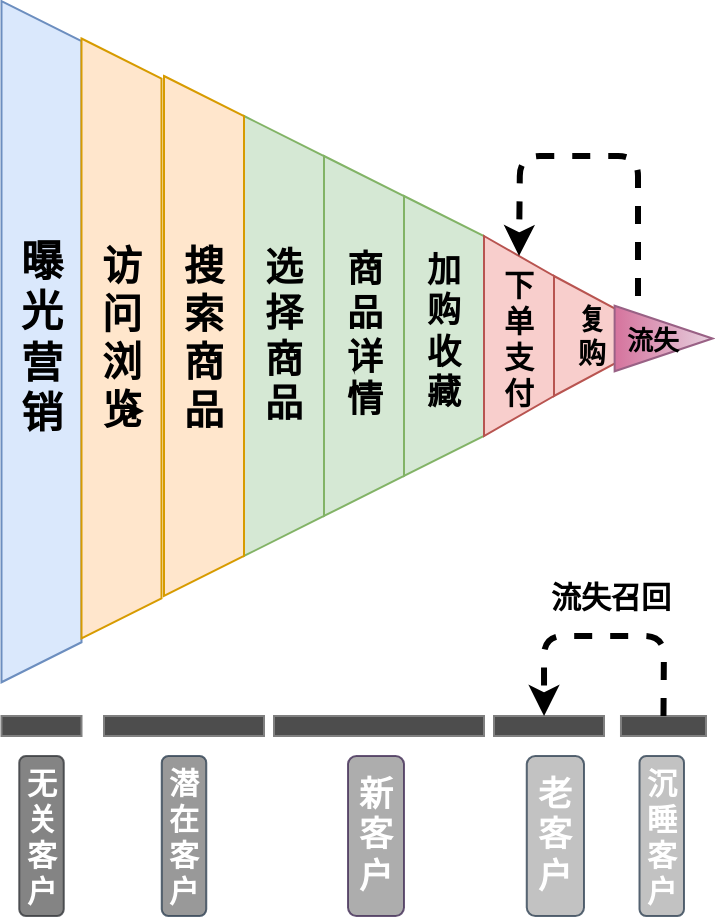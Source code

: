 <mxfile version="14.9.8" type="github" pages="6">
  <diagram id="3CnhUhguxaNA2H1j5C3d" name="Page-1">
    <mxGraphModel dx="795" dy="732" grid="1" gridSize="10" guides="1" tooltips="1" connect="1" arrows="1" fold="1" page="1" pageScale="1" pageWidth="827" pageHeight="1169" math="0" shadow="0">
      <root>
        <mxCell id="0" />
        <mxCell id="1" parent="0" />
        <mxCell id="e0xiSFODBVrUhTWxT_gc-1" value="" style="shape=trapezoid;perimeter=trapezoidPerimeter;whiteSpace=wrap;html=1;fixedSize=1;rotation=90;fillColor=#d5e8d4;strokeColor=#82b366;" parent="1" vertex="1">
          <mxGeometry x="320" y="280" width="180" height="40" as="geometry" />
        </mxCell>
        <mxCell id="e0xiSFODBVrUhTWxT_gc-2" value="" style="shape=trapezoid;perimeter=trapezoidPerimeter;whiteSpace=wrap;html=1;fixedSize=1;rotation=90;fillColor=#d5e8d4;strokeColor=#82b366;" parent="1" vertex="1">
          <mxGeometry x="380" y="280" width="140" height="40" as="geometry" />
        </mxCell>
        <mxCell id="e0xiSFODBVrUhTWxT_gc-3" value="" style="shape=trapezoid;perimeter=trapezoidPerimeter;whiteSpace=wrap;html=1;fixedSize=1;rotation=90;fillColor=#f8cecc;strokeColor=#b85450;" parent="1" vertex="1">
          <mxGeometry x="437.5" y="282.5" width="100" height="35" as="geometry" />
        </mxCell>
        <mxCell id="e0xiSFODBVrUhTWxT_gc-4" value="" style="shape=trapezoid;perimeter=trapezoidPerimeter;whiteSpace=wrap;html=1;fixedSize=1;rotation=90;fillColor=#f8cecc;strokeColor=#b85450;" parent="1" vertex="1">
          <mxGeometry x="493.75" y="281.25" width="60" height="37.5" as="geometry" />
        </mxCell>
        <mxCell id="e0xiSFODBVrUhTWxT_gc-5" value="" style="shape=trapezoid;perimeter=trapezoidPerimeter;whiteSpace=wrap;html=1;fixedSize=1;rotation=90;fillColor=#d5e8d4;strokeColor=#82b366;" parent="1" vertex="1">
          <mxGeometry x="260" y="280" width="220" height="40" as="geometry" />
        </mxCell>
        <mxCell id="e0xiSFODBVrUhTWxT_gc-6" value="" style="shape=trapezoid;perimeter=trapezoidPerimeter;whiteSpace=wrap;html=1;fixedSize=1;rotation=90;fillColor=#ffe6cc;strokeColor=#d79b00;" parent="1" vertex="1">
          <mxGeometry x="200" y="280" width="260" height="40" as="geometry" />
        </mxCell>
        <mxCell id="e0xiSFODBVrUhTWxT_gc-7" value="&lt;font size=&quot;1&quot;&gt;&lt;b style=&quot;font-size: 20px&quot;&gt;搜&lt;br&gt;索&lt;br&gt;商&lt;br&gt;品&lt;/b&gt;&lt;/font&gt;" style="text;html=1;strokeColor=none;fillColor=none;align=center;verticalAlign=middle;whiteSpace=wrap;rounded=0;" parent="1" vertex="1">
          <mxGeometry x="320" y="295" width="20" height="10" as="geometry" />
        </mxCell>
        <mxCell id="e0xiSFODBVrUhTWxT_gc-8" value="&lt;font size=&quot;1&quot;&gt;&lt;b style=&quot;font-size: 19px&quot;&gt;选择商品&lt;/b&gt;&lt;/font&gt;" style="text;html=1;strokeColor=none;fillColor=none;align=center;verticalAlign=middle;whiteSpace=wrap;rounded=0;" parent="1" vertex="1">
          <mxGeometry x="360" y="295" width="20" height="10" as="geometry" />
        </mxCell>
        <mxCell id="e0xiSFODBVrUhTWxT_gc-10" value="&lt;font size=&quot;1&quot;&gt;&lt;b style=&quot;font-size: 18px&quot;&gt;商品详情&lt;/b&gt;&lt;/font&gt;" style="text;html=1;strokeColor=none;fillColor=none;align=center;verticalAlign=middle;whiteSpace=wrap;rounded=0;" parent="1" vertex="1">
          <mxGeometry x="397.5" y="292.5" width="25" height="15" as="geometry" />
        </mxCell>
        <mxCell id="e0xiSFODBVrUhTWxT_gc-11" value="&lt;b style=&quot;font-size: 17px&quot;&gt;&lt;font style=&quot;font-size: 17px&quot;&gt;加购&lt;br&gt;&lt;/font&gt;收藏&lt;/b&gt;" style="text;html=1;strokeColor=none;fillColor=none;align=center;verticalAlign=middle;whiteSpace=wrap;rounded=0;" parent="1" vertex="1">
          <mxGeometry x="445" y="290" width="10" height="15" as="geometry" />
        </mxCell>
        <mxCell id="e0xiSFODBVrUhTWxT_gc-16" value="&lt;b&gt;&lt;font style=&quot;font-size: 15px&quot;&gt;下单支付&lt;/font&gt;&lt;/b&gt;" style="text;html=1;align=center;verticalAlign=middle;whiteSpace=wrap;rounded=0;" parent="1" vertex="1">
          <mxGeometry x="475" y="292.5" width="25" height="17.5" as="geometry" />
        </mxCell>
        <mxCell id="XC90vxFV80UuwWkDQ3Gc-14" value="" style="shape=trapezoid;perimeter=trapezoidPerimeter;whiteSpace=wrap;html=1;fixedSize=1;rotation=90;fillColor=#dae8fc;strokeColor=#6c8ebf;" parent="1" vertex="1">
          <mxGeometry x="78.44" y="282.82" width="340.62" height="40" as="geometry" />
        </mxCell>
        <mxCell id="XC90vxFV80UuwWkDQ3Gc-19" value="&lt;span style=&quot;font-size: 21px&quot;&gt;&lt;b&gt;曝光&lt;br&gt;营销&lt;br&gt;&lt;/b&gt;&lt;/span&gt;" style="text;html=1;strokeColor=none;fillColor=none;align=center;verticalAlign=middle;whiteSpace=wrap;rounded=0;" parent="1" vertex="1">
          <mxGeometry x="247.75" y="225" width="2" height="150" as="geometry" />
        </mxCell>
        <mxCell id="XC90vxFV80UuwWkDQ3Gc-27" value="" style="shape=trapezoid;perimeter=trapezoidPerimeter;whiteSpace=wrap;html=1;fixedSize=1;rotation=90;fillColor=#ffe6cc;strokeColor=#d79b00;" parent="1" vertex="1">
          <mxGeometry x="138.75" y="281.25" width="300" height="40" as="geometry" />
        </mxCell>
        <mxCell id="XC90vxFV80UuwWkDQ3Gc-28" value="&lt;span style=&quot;font-size: 20px&quot;&gt;&lt;b&gt;访问浏览&lt;br&gt;&lt;/b&gt;&lt;/span&gt;" style="text;html=1;strokeColor=none;fillColor=none;align=center;verticalAlign=middle;whiteSpace=wrap;rounded=0;" parent="1" vertex="1">
          <mxGeometry x="287.75" y="225" width="2" height="150" as="geometry" />
        </mxCell>
        <mxCell id="XC90vxFV80UuwWkDQ3Gc-29" style="edgeStyle=orthogonalEdgeStyle;rounded=0;orthogonalLoop=1;jettySize=auto;html=1;exitX=1;exitY=0.75;exitDx=0;exitDy=0;entryX=6.125;entryY=0.753;entryDx=0;entryDy=0;entryPerimeter=0;" parent="1" source="XC90vxFV80UuwWkDQ3Gc-28" target="XC90vxFV80UuwWkDQ3Gc-28" edge="1">
          <mxGeometry relative="1" as="geometry" />
        </mxCell>
        <mxCell id="XC90vxFV80UuwWkDQ3Gc-30" value="&lt;font style=&quot;font-size: 14px&quot;&gt;&lt;b&gt;复购&lt;/b&gt;&lt;/font&gt;" style="text;html=1;strokeColor=none;fillColor=none;align=center;verticalAlign=middle;whiteSpace=wrap;rounded=0;" parent="1" vertex="1">
          <mxGeometry x="518.75" y="290" width="10" height="20" as="geometry" />
        </mxCell>
        <mxCell id="XC90vxFV80UuwWkDQ3Gc-32" value="" style="shape=trapezoid;perimeter=trapezoidPerimeter;whiteSpace=wrap;html=1;fixedSize=1;rotation=90;fillColor=#e6d0de;strokeColor=#996185;gradientColor=#d5739d;" parent="1" vertex="1">
          <mxGeometry x="543.34" y="276.81" width="32.8" height="48.86" as="geometry" />
        </mxCell>
        <mxCell id="XC90vxFV80UuwWkDQ3Gc-33" value="&lt;font style=&quot;font-size: 13px&quot;&gt;&lt;b&gt;流失&lt;/b&gt;&lt;/font&gt;" style="text;html=1;strokeColor=none;fillColor=none;align=center;verticalAlign=middle;whiteSpace=wrap;rounded=0;" parent="1" vertex="1">
          <mxGeometry x="537.5" y="296.88" width="32.5" height="10.62" as="geometry" />
        </mxCell>
        <mxCell id="XC90vxFV80UuwWkDQ3Gc-35" value="" style="endArrow=classic;html=1;entryX=0;entryY=0.5;entryDx=0;entryDy=0;strokeWidth=3;dashed=1;" parent="1" target="e0xiSFODBVrUhTWxT_gc-3" edge="1">
          <mxGeometry width="50" height="50" relative="1" as="geometry">
            <mxPoint x="547" y="280" as="sourcePoint" />
            <mxPoint x="500" y="250" as="targetPoint" />
            <Array as="points">
              <mxPoint x="547" y="210" />
              <mxPoint x="488" y="210" />
            </Array>
          </mxGeometry>
        </mxCell>
        <mxCell id="XC90vxFV80UuwWkDQ3Gc-37" value="&lt;b&gt;&lt;font style=&quot;font-size: 15px&quot; color=&quot;#ffffff&quot;&gt;无关客户&lt;/font&gt;&lt;/b&gt;" style="text;html=1;strokeColor=#36393d;align=center;verticalAlign=middle;whiteSpace=wrap;rounded=1;opacity=80;fillColor=#666666;" parent="1" vertex="1">
          <mxGeometry x="237.63" y="510" width="22.25" height="80" as="geometry" />
        </mxCell>
        <mxCell id="XC90vxFV80UuwWkDQ3Gc-39" value="" style="rounded=0;whiteSpace=wrap;html=1;fillColor=#4D4D4D;strokeColor=#808080;" parent="1" vertex="1">
          <mxGeometry x="228.75" y="490" width="40" height="10" as="geometry" />
        </mxCell>
        <mxCell id="XC90vxFV80UuwWkDQ3Gc-41" value="&lt;span style=&quot;font-size: 15px&quot;&gt;&lt;b&gt;潜在客户&lt;/b&gt;&lt;/span&gt;" style="text;html=1;strokeColor=#314354;align=center;verticalAlign=middle;whiteSpace=wrap;rounded=1;opacity=80;fontColor=#ffffff;fillColor=#808080;" parent="1" vertex="1">
          <mxGeometry x="308.88" y="510" width="22.25" height="80" as="geometry" />
        </mxCell>
        <mxCell id="XC90vxFV80UuwWkDQ3Gc-42" value="" style="rounded=0;whiteSpace=wrap;html=1;fillColor=#4D4D4D;strokeColor=#808080;" parent="1" vertex="1">
          <mxGeometry x="280" y="490" width="80" height="10" as="geometry" />
        </mxCell>
        <mxCell id="XC90vxFV80UuwWkDQ3Gc-43" value="&lt;b&gt;&lt;font style=&quot;font-size: 17px&quot;&gt;新客户&lt;/font&gt;&lt;/b&gt;" style="text;html=1;strokeColor=#432D57;align=center;verticalAlign=middle;whiteSpace=wrap;rounded=1;opacity=80;fontColor=#ffffff;fillColor=#999999;" parent="1" vertex="1">
          <mxGeometry x="402" y="510" width="28" height="80" as="geometry" />
        </mxCell>
        <mxCell id="XC90vxFV80UuwWkDQ3Gc-44" value="" style="rounded=0;whiteSpace=wrap;html=1;fillColor=#4D4D4D;strokeColor=#808080;" parent="1" vertex="1">
          <mxGeometry x="365" y="490" width="105" height="10" as="geometry" />
        </mxCell>
        <mxCell id="XC90vxFV80UuwWkDQ3Gc-45" value="&lt;b&gt;&lt;font style=&quot;font-size: 17px&quot;&gt;老客户&lt;/font&gt;&lt;/b&gt;" style="text;html=1;strokeColor=#314354;align=center;verticalAlign=middle;whiteSpace=wrap;rounded=1;opacity=80;fontColor=#ffffff;fillColor=#B3B3B3;" parent="1" vertex="1">
          <mxGeometry x="491.38" y="510" width="28.62" height="80" as="geometry" />
        </mxCell>
        <mxCell id="XC90vxFV80UuwWkDQ3Gc-46" value="" style="rounded=0;whiteSpace=wrap;html=1;fillColor=#4D4D4D;strokeColor=#808080;" parent="1" vertex="1">
          <mxGeometry x="475" y="490" width="55" height="10" as="geometry" />
        </mxCell>
        <mxCell id="s7QnCcVBE5oEKgXNC5kD-1" value="&lt;span style=&quot;font-size: 15px&quot;&gt;&lt;b&gt;沉睡客户&lt;/b&gt;&lt;/span&gt;" style="text;html=1;strokeColor=#314354;align=center;verticalAlign=middle;whiteSpace=wrap;rounded=1;opacity=80;fontColor=#ffffff;fillColor=#B3B3B3;" parent="1" vertex="1">
          <mxGeometry x="547.75" y="510" width="22.25" height="80" as="geometry" />
        </mxCell>
        <mxCell id="s7QnCcVBE5oEKgXNC5kD-2" value="" style="rounded=0;whiteSpace=wrap;html=1;fillColor=#4D4D4D;strokeColor=#808080;" parent="1" vertex="1">
          <mxGeometry x="538.49" y="490" width="42.5" height="10" as="geometry" />
        </mxCell>
        <mxCell id="s7QnCcVBE5oEKgXNC5kD-3" value="" style="endArrow=classic;html=1;dashed=1;strokeWidth=3;exitX=0.5;exitY=0;exitDx=0;exitDy=0;entryX=0.455;entryY=0;entryDx=0;entryDy=0;entryPerimeter=0;" parent="1" source="s7QnCcVBE5oEKgXNC5kD-2" target="XC90vxFV80UuwWkDQ3Gc-46" edge="1">
          <mxGeometry width="50" height="50" relative="1" as="geometry">
            <mxPoint x="390" y="340" as="sourcePoint" />
            <mxPoint x="440" y="290" as="targetPoint" />
            <Array as="points">
              <mxPoint x="560" y="450" />
              <mxPoint x="500" y="450" />
            </Array>
          </mxGeometry>
        </mxCell>
        <mxCell id="s7QnCcVBE5oEKgXNC5kD-4" value="&lt;font style=&quot;font-size: 15px&quot;&gt;&lt;b&gt;流失召回&lt;/b&gt;&lt;/font&gt;" style="text;html=1;strokeColor=none;fillColor=none;align=center;verticalAlign=middle;whiteSpace=wrap;rounded=0;" parent="1" vertex="1">
          <mxGeometry x="500" y="420" width="66.66" height="20" as="geometry" />
        </mxCell>
      </root>
    </mxGraphModel>
  </diagram>
  <diagram id="q-fSOM3h5hJHF29MccvK" name="Page-2">
    <mxGraphModel dx="792" dy="760" grid="1" gridSize="10" guides="1" tooltips="1" connect="1" arrows="1" fold="1" page="1" pageScale="1" pageWidth="827" pageHeight="1169" math="0" shadow="0">
      <root>
        <mxCell id="xMhUzIs1E-ey-KxxMv0v-0" />
        <mxCell id="xMhUzIs1E-ey-KxxMv0v-1" parent="xMhUzIs1E-ey-KxxMv0v-0" />
        <mxCell id="5rvy9Jz8ItUBmjs8kYxl-0" value="" style="shape=trapezoid;perimeter=trapezoidPerimeter;whiteSpace=wrap;html=1;fixedSize=1;rotation=-180;fillColor=#ffe6cc;strokeColor=#d79b00;" parent="xMhUzIs1E-ey-KxxMv0v-1" vertex="1">
          <mxGeometry x="240" y="350" width="180" height="40" as="geometry" />
        </mxCell>
        <mxCell id="5rvy9Jz8ItUBmjs8kYxl-1" value="" style="shape=trapezoid;perimeter=trapezoidPerimeter;whiteSpace=wrap;html=1;fixedSize=1;rotation=-180;fillColor=#ffe6cc;strokeColor=#d79b00;" parent="xMhUzIs1E-ey-KxxMv0v-1" vertex="1">
          <mxGeometry x="260" y="390" width="140" height="40" as="geometry" />
        </mxCell>
        <mxCell id="5rvy9Jz8ItUBmjs8kYxl-2" value="" style="shape=trapezoid;perimeter=trapezoidPerimeter;whiteSpace=wrap;html=1;fixedSize=1;rotation=-180;fillColor=#ffe6cc;strokeColor=#d79b00;" parent="xMhUzIs1E-ey-KxxMv0v-1" vertex="1">
          <mxGeometry x="280" y="430" width="100" height="40" as="geometry" />
        </mxCell>
        <mxCell id="5rvy9Jz8ItUBmjs8kYxl-4" value="" style="shape=trapezoid;perimeter=trapezoidPerimeter;whiteSpace=wrap;html=1;fixedSize=1;rotation=-180;fillColor=#ffe6cc;strokeColor=#d79b00;" parent="xMhUzIs1E-ey-KxxMv0v-1" vertex="1">
          <mxGeometry x="220" y="310" width="220" height="40" as="geometry" />
        </mxCell>
        <mxCell id="5rvy9Jz8ItUBmjs8kYxl-5" value="" style="shape=trapezoid;perimeter=trapezoidPerimeter;whiteSpace=wrap;html=1;fixedSize=1;rotation=-180;fillColor=#ffe6cc;strokeColor=#d79b00;" parent="xMhUzIs1E-ey-KxxMv0v-1" vertex="1">
          <mxGeometry x="200" y="270" width="260" height="40" as="geometry" />
        </mxCell>
        <mxCell id="5rvy9Jz8ItUBmjs8kYxl-6" value="&lt;span style=&quot;font-size: 20px&quot;&gt;&lt;b&gt;无关用户&lt;/b&gt;&lt;/span&gt;" style="text;html=1;strokeColor=none;fillColor=none;align=center;verticalAlign=middle;whiteSpace=wrap;rounded=0;" parent="xMhUzIs1E-ey-KxxMv0v-1" vertex="1">
          <mxGeometry x="285" y="285" width="90" height="10" as="geometry" />
        </mxCell>
        <mxCell id="5rvy9Jz8ItUBmjs8kYxl-7" value="&lt;font size=&quot;1&quot;&gt;&lt;b style=&quot;font-size: 19px&quot;&gt;潜在客户&lt;/b&gt;&lt;/font&gt;" style="text;html=1;strokeColor=none;fillColor=none;align=center;verticalAlign=middle;whiteSpace=wrap;rounded=0;" parent="xMhUzIs1E-ey-KxxMv0v-1" vertex="1">
          <mxGeometry x="285" y="325" width="90" height="10" as="geometry" />
        </mxCell>
        <mxCell id="5rvy9Jz8ItUBmjs8kYxl-8" value="&lt;font size=&quot;1&quot;&gt;&lt;b style=&quot;font-size: 18px&quot;&gt;新客户&lt;/b&gt;&lt;/font&gt;" style="text;html=1;strokeColor=none;fillColor=none;align=center;verticalAlign=middle;whiteSpace=wrap;rounded=0;" parent="xMhUzIs1E-ey-KxxMv0v-1" vertex="1">
          <mxGeometry x="285" y="362.5" width="90" height="15" as="geometry" />
        </mxCell>
        <mxCell id="5rvy9Jz8ItUBmjs8kYxl-9" value="&lt;b&gt;&lt;font style=&quot;font-size: 17px&quot;&gt;老客户&lt;/font&gt;&lt;/b&gt;" style="text;html=1;strokeColor=none;fillColor=none;align=center;verticalAlign=middle;whiteSpace=wrap;rounded=0;" parent="xMhUzIs1E-ey-KxxMv0v-1" vertex="1">
          <mxGeometry x="285" y="405" width="90" height="10" as="geometry" />
        </mxCell>
        <mxCell id="5rvy9Jz8ItUBmjs8kYxl-11" value="&lt;b&gt;&lt;font style=&quot;font-size: 16px&quot;&gt;高价值&lt;br&gt;客户&lt;/font&gt;&lt;/b&gt;" style="text;html=1;align=center;verticalAlign=middle;whiteSpace=wrap;rounded=0;" parent="xMhUzIs1E-ey-KxxMv0v-1" vertex="1">
          <mxGeometry x="285" y="442.5" width="90" height="15" as="geometry" />
        </mxCell>
      </root>
    </mxGraphModel>
  </diagram>
  <diagram id="FoXN8VyArWmMFXbwWtv1" name="Page-3">
    <mxGraphModel dx="556" dy="760" grid="1" gridSize="10" guides="1" tooltips="1" connect="1" arrows="1" fold="1" page="1" pageScale="1" pageWidth="827" pageHeight="1169" math="0" shadow="0">
      <root>
        <mxCell id="W41_-X8WHpMo_D6Kn7kI-0" />
        <mxCell id="W41_-X8WHpMo_D6Kn7kI-1" parent="W41_-X8WHpMo_D6Kn7kI-0" />
        <mxCell id="W41_-X8WHpMo_D6Kn7kI-2" value="" style="shape=trapezoid;perimeter=trapezoidPerimeter;whiteSpace=wrap;html=1;fixedSize=1;rotation=90;fillColor=#d5e8d4;strokeColor=#82b366;" parent="W41_-X8WHpMo_D6Kn7kI-1" vertex="1">
          <mxGeometry x="320" y="280" width="180" height="40" as="geometry" />
        </mxCell>
        <mxCell id="W41_-X8WHpMo_D6Kn7kI-3" value="" style="shape=trapezoid;perimeter=trapezoidPerimeter;whiteSpace=wrap;html=1;fixedSize=1;rotation=90;fillColor=#f8cecc;strokeColor=#b85450;" parent="W41_-X8WHpMo_D6Kn7kI-1" vertex="1">
          <mxGeometry x="380" y="280" width="140" height="40" as="geometry" />
        </mxCell>
        <mxCell id="W41_-X8WHpMo_D6Kn7kI-4" value="" style="shape=trapezoid;perimeter=trapezoidPerimeter;whiteSpace=wrap;html=1;fixedSize=1;rotation=90;fillColor=#f8cecc;strokeColor=#b85450;" parent="W41_-X8WHpMo_D6Kn7kI-1" vertex="1">
          <mxGeometry x="438.75" y="281.25" width="100" height="37.5" as="geometry" />
        </mxCell>
        <mxCell id="W41_-X8WHpMo_D6Kn7kI-6" value="" style="shape=trapezoid;perimeter=trapezoidPerimeter;whiteSpace=wrap;html=1;fixedSize=1;rotation=90;fillColor=#d5e8d4;strokeColor=#82b366;" parent="W41_-X8WHpMo_D6Kn7kI-1" vertex="1">
          <mxGeometry x="260" y="280" width="220" height="40" as="geometry" />
        </mxCell>
        <mxCell id="W41_-X8WHpMo_D6Kn7kI-7" value="" style="shape=trapezoid;perimeter=trapezoidPerimeter;whiteSpace=wrap;html=1;fixedSize=1;rotation=90;fillColor=#ffe6cc;strokeColor=#d79b00;" parent="W41_-X8WHpMo_D6Kn7kI-1" vertex="1">
          <mxGeometry x="200" y="280" width="260" height="40" as="geometry" />
        </mxCell>
        <mxCell id="W41_-X8WHpMo_D6Kn7kI-8" value="&lt;span style=&quot;font-size: 20px&quot;&gt;&lt;b&gt;中间页面&lt;/b&gt;&lt;/span&gt;" style="text;html=1;strokeColor=none;fillColor=none;align=center;verticalAlign=middle;whiteSpace=wrap;rounded=0;" parent="W41_-X8WHpMo_D6Kn7kI-1" vertex="1">
          <mxGeometry x="320" y="295" width="20" height="10" as="geometry" />
        </mxCell>
        <mxCell id="W41_-X8WHpMo_D6Kn7kI-9" value="&lt;b style=&quot;font-size: 18px&quot;&gt;商品详情页面&lt;/b&gt;" style="text;html=1;strokeColor=none;fillColor=none;align=center;verticalAlign=middle;whiteSpace=wrap;rounded=0;" parent="W41_-X8WHpMo_D6Kn7kI-1" vertex="1">
          <mxGeometry x="360" y="295" width="20" height="10" as="geometry" />
        </mxCell>
        <mxCell id="W41_-X8WHpMo_D6Kn7kI-12" value="&lt;b&gt;&lt;font style=&quot;font-size: 16px&quot;&gt;提交订单&lt;/font&gt;&lt;/b&gt;" style="text;html=1;align=center;verticalAlign=middle;whiteSpace=wrap;rounded=0;" parent="W41_-X8WHpMo_D6Kn7kI-1" vertex="1">
          <mxGeometry x="435" y="292.49" width="25" height="17.5" as="geometry" />
        </mxCell>
        <mxCell id="W41_-X8WHpMo_D6Kn7kI-13" value="" style="shape=trapezoid;perimeter=trapezoidPerimeter;whiteSpace=wrap;html=1;fixedSize=1;rotation=90;fillColor=#dae8fc;strokeColor=#6c8ebf;" parent="W41_-X8WHpMo_D6Kn7kI-1" vertex="1">
          <mxGeometry x="78.44" y="282.82" width="340.62" height="40" as="geometry" />
        </mxCell>
        <mxCell id="W41_-X8WHpMo_D6Kn7kI-14" value="&lt;span style=&quot;font-size: 21px&quot;&gt;&lt;b&gt;广告&lt;br&gt;营销等引流渠道&lt;br&gt;&lt;/b&gt;&lt;/span&gt;" style="text;html=1;strokeColor=none;fillColor=none;align=center;verticalAlign=middle;whiteSpace=wrap;rounded=0;" parent="W41_-X8WHpMo_D6Kn7kI-1" vertex="1">
          <mxGeometry x="247.75" y="225" width="2" height="150" as="geometry" />
        </mxCell>
        <mxCell id="W41_-X8WHpMo_D6Kn7kI-15" value="" style="shape=trapezoid;perimeter=trapezoidPerimeter;whiteSpace=wrap;html=1;fixedSize=1;rotation=90;fillColor=#ffe6cc;strokeColor=#d79b00;" parent="W41_-X8WHpMo_D6Kn7kI-1" vertex="1">
          <mxGeometry x="138.75" y="281.25" width="300" height="40" as="geometry" />
        </mxCell>
        <mxCell id="W41_-X8WHpMo_D6Kn7kI-16" value="&lt;span style=&quot;font-size: 20px&quot;&gt;&lt;b&gt;一级着陆页面&lt;br&gt;&lt;/b&gt;&lt;/span&gt;" style="text;html=1;strokeColor=none;fillColor=none;align=center;verticalAlign=middle;whiteSpace=wrap;rounded=0;" parent="W41_-X8WHpMo_D6Kn7kI-1" vertex="1">
          <mxGeometry x="287.75" y="225" width="2" height="150" as="geometry" />
        </mxCell>
        <mxCell id="W41_-X8WHpMo_D6Kn7kI-17" style="edgeStyle=orthogonalEdgeStyle;rounded=0;orthogonalLoop=1;jettySize=auto;html=1;exitX=1;exitY=0.75;exitDx=0;exitDy=0;entryX=6.125;entryY=0.753;entryDx=0;entryDy=0;entryPerimeter=0;" parent="W41_-X8WHpMo_D6Kn7kI-1" source="W41_-X8WHpMo_D6Kn7kI-16" target="W41_-X8WHpMo_D6Kn7kI-16" edge="1">
          <mxGeometry relative="1" as="geometry" />
        </mxCell>
        <mxCell id="W41_-X8WHpMo_D6Kn7kI-18" value="&lt;font size=&quot;1&quot;&gt;&lt;b style=&quot;font-size: 14px&quot;&gt;支付订单&lt;/b&gt;&lt;/font&gt;" style="text;html=1;strokeColor=none;fillColor=none;align=center;verticalAlign=middle;whiteSpace=wrap;rounded=0;" parent="W41_-X8WHpMo_D6Kn7kI-1" vertex="1">
          <mxGeometry x="483.75" y="290" width="10" height="20" as="geometry" />
        </mxCell>
        <mxCell id="W41_-X8WHpMo_D6Kn7kI-34" value="&lt;b style=&quot;font-size: 17px&quot;&gt;加购&lt;br&gt;收藏&lt;/b&gt;" style="text;html=1;strokeColor=none;fillColor=none;align=center;verticalAlign=middle;whiteSpace=wrap;rounded=0;" parent="W41_-X8WHpMo_D6Kn7kI-1" vertex="1">
          <mxGeometry x="399.06" y="289.99" width="20" height="20" as="geometry" />
        </mxCell>
        <mxCell id="W41_-X8WHpMo_D6Kn7kI-36" value="" style="shape=trapezoid;perimeter=trapezoidPerimeter;whiteSpace=wrap;html=1;fixedSize=1;rotation=90;fillColor=#d80073;strokeColor=#A50040;fontColor=#ffffff;" parent="W41_-X8WHpMo_D6Kn7kI-1" vertex="1">
          <mxGeometry x="493.75" y="282.5" width="60" height="35" as="geometry" />
        </mxCell>
        <mxCell id="W41_-X8WHpMo_D6Kn7kI-37" value="&lt;font size=&quot;1&quot;&gt;&lt;span style=&quot;font-size: 14px&quot;&gt;&lt;b&gt;复购&lt;/b&gt;&lt;/span&gt;&lt;/font&gt;" style="text;html=1;strokeColor=#B20000;fillColor=#e51400;align=center;verticalAlign=middle;whiteSpace=wrap;rounded=0;fontColor=#ffffff;" parent="W41_-X8WHpMo_D6Kn7kI-1" vertex="1">
          <mxGeometry x="518.75" y="290" width="10" height="20" as="geometry" />
        </mxCell>
        <mxCell id="W41_-X8WHpMo_D6Kn7kI-39" value="" style="shape=link;html=1;strokeColor=#4D4D4D;strokeWidth=5;" parent="W41_-X8WHpMo_D6Kn7kI-1" edge="1">
          <mxGeometry width="100" relative="1" as="geometry">
            <mxPoint x="230" y="490" as="sourcePoint" />
            <mxPoint x="270" y="490" as="targetPoint" />
            <Array as="points" />
          </mxGeometry>
        </mxCell>
        <mxCell id="W41_-X8WHpMo_D6Kn7kI-40" value="&lt;font style=&quot;font-size: 15px&quot;&gt;&lt;b&gt;流量&lt;/b&gt;&lt;/font&gt;" style="text;html=1;strokeColor=#314354;fillColor=#647687;align=center;verticalAlign=middle;whiteSpace=wrap;rounded=0;fontColor=#ffffff;" parent="W41_-X8WHpMo_D6Kn7kI-1" vertex="1">
          <mxGeometry x="228.75" y="500" width="40" height="20" as="geometry" />
        </mxCell>
        <mxCell id="W41_-X8WHpMo_D6Kn7kI-41" value="&lt;font style=&quot;font-size: 15px&quot;&gt;&lt;b&gt;进入&lt;/b&gt;&lt;/font&gt;" style="text;html=1;strokeColor=#314354;fillColor=#647687;align=center;verticalAlign=middle;whiteSpace=wrap;rounded=0;fontColor=#ffffff;" parent="W41_-X8WHpMo_D6Kn7kI-1" vertex="1">
          <mxGeometry x="300" y="500" width="40" height="20" as="geometry" />
        </mxCell>
        <mxCell id="W41_-X8WHpMo_D6Kn7kI-42" value="" style="shape=link;html=1;strokeColor=#4D4D4D;strokeWidth=5;" parent="W41_-X8WHpMo_D6Kn7kI-1" edge="1">
          <mxGeometry width="100" relative="1" as="geometry">
            <mxPoint x="280" y="490" as="sourcePoint" />
            <mxPoint x="360" y="490" as="targetPoint" />
            <Array as="points" />
          </mxGeometry>
        </mxCell>
        <mxCell id="W41_-X8WHpMo_D6Kn7kI-43" value="" style="shape=link;html=1;strokeColor=#4D4D4D;strokeWidth=5;" parent="W41_-X8WHpMo_D6Kn7kI-1" edge="1">
          <mxGeometry width="100" relative="1" as="geometry">
            <mxPoint x="370" y="490" as="sourcePoint" />
            <mxPoint x="440" y="490" as="targetPoint" />
            <Array as="points" />
          </mxGeometry>
        </mxCell>
        <mxCell id="W41_-X8WHpMo_D6Kn7kI-44" value="&lt;font style=&quot;font-size: 15px&quot;&gt;&lt;b&gt;新客&lt;/b&gt;&lt;/font&gt;" style="text;html=1;strokeColor=#314354;fillColor=#647687;align=center;verticalAlign=middle;whiteSpace=wrap;rounded=0;fontColor=#ffffff;" parent="W41_-X8WHpMo_D6Kn7kI-1" vertex="1">
          <mxGeometry x="389.06" y="500" width="40" height="20" as="geometry" />
        </mxCell>
        <mxCell id="W41_-X8WHpMo_D6Kn7kI-45" value="&lt;font style=&quot;font-size: 15px&quot;&gt;&lt;b&gt;老客&lt;/b&gt;&lt;/font&gt;" style="text;html=1;strokeColor=#314354;fillColor=#647687;align=center;verticalAlign=middle;whiteSpace=wrap;rounded=0;fontColor=#ffffff;" parent="W41_-X8WHpMo_D6Kn7kI-1" vertex="1">
          <mxGeometry x="468.75" y="500" width="40" height="20" as="geometry" />
        </mxCell>
        <mxCell id="W41_-X8WHpMo_D6Kn7kI-46" value="" style="shape=link;html=1;strokeColor=#4D4D4D;strokeWidth=5;" parent="W41_-X8WHpMo_D6Kn7kI-1" edge="1">
          <mxGeometry width="100" relative="1" as="geometry">
            <mxPoint x="450" y="490" as="sourcePoint" />
            <mxPoint x="520" y="490" as="targetPoint" />
            <Array as="points" />
          </mxGeometry>
        </mxCell>
      </root>
    </mxGraphModel>
  </diagram>
  <diagram id="VbLDG5oHpHoY6wDFtY7n" name="Page-4">
    <mxGraphModel dx="1010" dy="732" grid="1" gridSize="10" guides="1" tooltips="1" connect="1" arrows="1" fold="1" page="1" pageScale="1" pageWidth="827" pageHeight="1169" math="0" shadow="0">
      <root>
        <mxCell id="LMZwCih-DwYR88355pdz-0" />
        <mxCell id="LMZwCih-DwYR88355pdz-1" parent="LMZwCih-DwYR88355pdz-0" />
        <mxCell id="LMZwCih-DwYR88355pdz-2" value="" style="shape=trapezoid;perimeter=trapezoidPerimeter;whiteSpace=wrap;html=1;fixedSize=1;rotation=90;strokeColor=#82b366;fillColor=#FF9933;" parent="LMZwCih-DwYR88355pdz-1" vertex="1">
          <mxGeometry x="337.5" y="297.5" width="145" height="40" as="geometry" />
        </mxCell>
        <mxCell id="LMZwCih-DwYR88355pdz-3" value="" style="shape=trapezoid;perimeter=trapezoidPerimeter;whiteSpace=wrap;html=1;fixedSize=1;rotation=90;strokeColor=#b85450;fillColor=#FF6666;" parent="LMZwCih-DwYR88355pdz-1" vertex="1">
          <mxGeometry x="396.25" y="298.75" width="105" height="37.5" as="geometry" />
        </mxCell>
        <mxCell id="LMZwCih-DwYR88355pdz-5" value="" style="shape=trapezoid;perimeter=trapezoidPerimeter;whiteSpace=wrap;html=1;fixedSize=1;rotation=90;strokeColor=#82b366;fillColor=#FFB366;" parent="LMZwCih-DwYR88355pdz-1" vertex="1">
          <mxGeometry x="277.5" y="297.5" width="185" height="40" as="geometry" />
        </mxCell>
        <mxCell id="LMZwCih-DwYR88355pdz-6" value="" style="shape=trapezoid;perimeter=trapezoidPerimeter;whiteSpace=wrap;html=1;fixedSize=1;rotation=90;strokeColor=#d79b00;fillColor=#FFB570;" parent="LMZwCih-DwYR88355pdz-1" vertex="1">
          <mxGeometry x="216.25" y="296.25" width="227.5" height="40" as="geometry" />
        </mxCell>
        <mxCell id="LMZwCih-DwYR88355pdz-7" value="&lt;b&gt;&lt;font style=&quot;font-size: 20px&quot;&gt;商品浏览&lt;/font&gt;&lt;/b&gt;" style="text;html=1;strokeColor=none;fillColor=none;align=center;verticalAlign=middle;whiteSpace=wrap;rounded=0;" parent="LMZwCih-DwYR88355pdz-1" vertex="1">
          <mxGeometry x="319.12" y="314.71" width="20" height="10" as="geometry" />
        </mxCell>
        <mxCell id="LMZwCih-DwYR88355pdz-8" value="&lt;b&gt;&lt;font style=&quot;font-size: 20px&quot;&gt;注册&lt;/font&gt;&lt;/b&gt;" style="text;html=1;strokeColor=none;fillColor=none;align=center;verticalAlign=middle;whiteSpace=wrap;rounded=0;" parent="LMZwCih-DwYR88355pdz-1" vertex="1">
          <mxGeometry x="360" y="314.71" width="20" height="10" as="geometry" />
        </mxCell>
        <mxCell id="LMZwCih-DwYR88355pdz-9" value="&lt;b&gt;&lt;font style=&quot;font-size: 18px&quot;&gt;首购&lt;/font&gt;&lt;/b&gt;" style="text;html=1;align=center;verticalAlign=middle;whiteSpace=wrap;rounded=0;" parent="LMZwCih-DwYR88355pdz-1" vertex="1">
          <mxGeometry x="434.12" y="310.96" width="25" height="17.5" as="geometry" />
        </mxCell>
        <mxCell id="LMZwCih-DwYR88355pdz-12" value="" style="shape=trapezoid;perimeter=trapezoidPerimeter;whiteSpace=wrap;html=1;fixedSize=1;rotation=90;fillColor=#fff2cc;strokeColor=#d6b656;" parent="LMZwCih-DwYR88355pdz-1" vertex="1">
          <mxGeometry x="152.19" y="294.69" width="273.13" height="40" as="geometry" />
        </mxCell>
        <mxCell id="LMZwCih-DwYR88355pdz-13" value="&lt;span style=&quot;font-size: 20px&quot;&gt;&lt;b&gt;首页访问浏览&lt;/b&gt;&lt;/span&gt;" style="text;html=1;strokeColor=none;fillColor=none;align=center;verticalAlign=middle;whiteSpace=wrap;rounded=0;" parent="LMZwCih-DwYR88355pdz-1" vertex="1">
          <mxGeometry x="288.63" y="242.5" width="0.25" height="150" as="geometry" />
        </mxCell>
        <mxCell id="LMZwCih-DwYR88355pdz-14" style="edgeStyle=orthogonalEdgeStyle;rounded=0;orthogonalLoop=1;jettySize=auto;html=1;exitX=1;exitY=0.75;exitDx=0;exitDy=0;entryX=6.125;entryY=0.753;entryDx=0;entryDy=0;entryPerimeter=0;" parent="LMZwCih-DwYR88355pdz-1" source="LMZwCih-DwYR88355pdz-13" target="LMZwCih-DwYR88355pdz-13" edge="1">
          <mxGeometry relative="1" as="geometry" />
        </mxCell>
        <mxCell id="LMZwCih-DwYR88355pdz-16" value="&lt;b style=&quot;font-size: 18px&quot;&gt;加购&lt;br&gt;收藏&lt;/b&gt;" style="text;html=1;strokeColor=none;fillColor=none;align=center;verticalAlign=middle;whiteSpace=wrap;rounded=0;" parent="LMZwCih-DwYR88355pdz-1" vertex="1">
          <mxGeometry x="397.5" y="314.37" width="20" height="20" as="geometry" />
        </mxCell>
        <mxCell id="LMZwCih-DwYR88355pdz-17" value="" style="shape=trapezoid;perimeter=trapezoidPerimeter;whiteSpace=wrap;html=1;fixedSize=1;rotation=90;fillColor=#d80073;strokeColor=#A50040;fontColor=#ffffff;" parent="LMZwCih-DwYR88355pdz-1" vertex="1">
          <mxGeometry x="446.98" y="303.66" width="66.68" height="27.5" as="geometry" />
        </mxCell>
        <mxCell id="LMZwCih-DwYR88355pdz-18" value="&lt;font size=&quot;1&quot; color=&quot;#1a1a1a&quot;&gt;&lt;b style=&quot;font-size: 14px&quot;&gt;复购&lt;/b&gt;&lt;/font&gt;" style="text;html=1;strokeColor=#B20000;fillColor=#e51400;align=center;verticalAlign=middle;whiteSpace=wrap;rounded=0;fontColor=#ffffff;direction=south;strokeWidth=0;" parent="LMZwCih-DwYR88355pdz-1" vertex="1">
          <mxGeometry x="471.07" y="306.58" width="18.74" height="21.88" as="geometry" />
        </mxCell>
        <mxCell id="owghdfHySRovLu6D4VKT-0" value="" style="shape=trapezoid;perimeter=trapezoidPerimeter;whiteSpace=wrap;html=1;fixedSize=1;rotation=90;fillColor=#e6d0de;strokeColor=#996185;gradientColor=#FF0000;" parent="LMZwCih-DwYR88355pdz-1" vertex="1">
          <mxGeometry x="489.81" y="300.26" width="33.95" height="34.52" as="geometry" />
        </mxCell>
        <mxCell id="owghdfHySRovLu6D4VKT-1" value="&lt;font size=&quot;1&quot;&gt;&lt;b&gt;流失&lt;/b&gt;&lt;/font&gt;" style="text;html=1;strokeColor=none;fillColor=none;align=center;verticalAlign=middle;whiteSpace=wrap;rounded=0;" parent="LMZwCih-DwYR88355pdz-1" vertex="1">
          <mxGeometry x="489.81" y="312.21" width="30" height="10.62" as="geometry" />
        </mxCell>
        <mxCell id="owghdfHySRovLu6D4VKT-5" value="&lt;span style=&quot;font-size: 16px&quot;&gt;&lt;b&gt;657&lt;/b&gt;&lt;/span&gt;" style="text;html=1;strokeColor=none;fillColor=none;align=center;verticalAlign=middle;whiteSpace=wrap;rounded=0;" parent="LMZwCih-DwYR88355pdz-1" vertex="1">
          <mxGeometry x="269" y="480" width="40" height="20" as="geometry" />
        </mxCell>
        <mxCell id="g38Fi8EjGfNLFSluh4o1-1" value="" style="shape=link;html=1;strokeColor=#4D4D4D;strokeWidth=5;" parent="LMZwCih-DwYR88355pdz-1" edge="1">
          <mxGeometry width="100" relative="1" as="geometry">
            <mxPoint x="314.87" y="470" as="sourcePoint" />
            <mxPoint x="345.63" y="470" as="targetPoint" />
            <Array as="points" />
          </mxGeometry>
        </mxCell>
        <mxCell id="g38Fi8EjGfNLFSluh4o1-4" value="" style="shape=link;html=1;strokeColor=#4D4D4D;strokeWidth=5;" parent="LMZwCih-DwYR88355pdz-1" edge="1">
          <mxGeometry width="100" relative="1" as="geometry">
            <mxPoint x="274.75" y="470" as="sourcePoint" />
            <mxPoint x="305.51" y="470" as="targetPoint" />
            <Array as="points" />
          </mxGeometry>
        </mxCell>
        <mxCell id="g38Fi8EjGfNLFSluh4o1-5" value="" style="shape=link;html=1;strokeColor=#4D4D4D;strokeWidth=5;" parent="LMZwCih-DwYR88355pdz-1" edge="1">
          <mxGeometry width="100" relative="1" as="geometry">
            <mxPoint x="354.87" y="470" as="sourcePoint" />
            <mxPoint x="385.63" y="470" as="targetPoint" />
            <Array as="points" />
          </mxGeometry>
        </mxCell>
        <mxCell id="g38Fi8EjGfNLFSluh4o1-6" value="" style="shape=link;html=1;strokeColor=#4D4D4D;strokeWidth=5;" parent="LMZwCih-DwYR88355pdz-1" edge="1">
          <mxGeometry width="100" relative="1" as="geometry">
            <mxPoint x="398.25" y="470" as="sourcePoint" />
            <mxPoint x="429.01" y="470" as="targetPoint" />
            <Array as="points" />
          </mxGeometry>
        </mxCell>
        <mxCell id="g38Fi8EjGfNLFSluh4o1-7" value="" style="shape=link;html=1;strokeColor=#4D4D4D;strokeWidth=5;" parent="LMZwCih-DwYR88355pdz-1" edge="1">
          <mxGeometry width="100" relative="1" as="geometry">
            <mxPoint x="433.42" y="470" as="sourcePoint" />
            <mxPoint x="464.18" y="470" as="targetPoint" />
            <Array as="points" />
          </mxGeometry>
        </mxCell>
        <mxCell id="g38Fi8EjGfNLFSluh4o1-8" value="" style="shape=link;html=1;strokeColor=#4D4D4D;strokeWidth=5;width=4;" parent="LMZwCih-DwYR88355pdz-1" edge="1">
          <mxGeometry width="100" relative="1" as="geometry">
            <mxPoint x="468.54" y="470" as="sourcePoint" />
            <mxPoint x="499.3" y="470" as="targetPoint" />
            <Array as="points" />
          </mxGeometry>
        </mxCell>
        <mxCell id="g38Fi8EjGfNLFSluh4o1-9" value="" style="shape=link;html=1;strokeColor=#4D4D4D;strokeWidth=5;" parent="LMZwCih-DwYR88355pdz-1" edge="1">
          <mxGeometry width="100" relative="1" as="geometry">
            <mxPoint x="503.91" y="470" as="sourcePoint" />
            <mxPoint x="534.67" y="470" as="targetPoint" />
            <Array as="points" />
          </mxGeometry>
        </mxCell>
        <mxCell id="g38Fi8EjGfNLFSluh4o1-10" value="&lt;span style=&quot;font-size: 16px&quot;&gt;&lt;b&gt;435&lt;/b&gt;&lt;/span&gt;" style="text;html=1;strokeColor=none;fillColor=none;align=center;verticalAlign=middle;whiteSpace=wrap;rounded=0;" parent="LMZwCih-DwYR88355pdz-1" vertex="1">
          <mxGeometry x="309.12" y="480" width="40" height="20" as="geometry" />
        </mxCell>
        <mxCell id="g38Fi8EjGfNLFSluh4o1-11" value="&lt;span style=&quot;font-size: 16px&quot;&gt;&lt;b&gt;112&lt;/b&gt;&lt;/span&gt;" style="text;html=1;strokeColor=none;fillColor=none;align=center;verticalAlign=middle;whiteSpace=wrap;rounded=0;fontColor=#CC2F16;" parent="LMZwCih-DwYR88355pdz-1" vertex="1">
          <mxGeometry x="349.12" y="480" width="40" height="20" as="geometry" />
        </mxCell>
        <mxCell id="g38Fi8EjGfNLFSluh4o1-12" value="&lt;span style=&quot;font-size: 16px&quot;&gt;&lt;b&gt;67&lt;/b&gt;&lt;/span&gt;" style="text;html=1;strokeColor=none;fillColor=none;align=center;verticalAlign=middle;whiteSpace=wrap;rounded=0;" parent="LMZwCih-DwYR88355pdz-1" vertex="1">
          <mxGeometry x="394.12" y="480" width="40" height="20" as="geometry" />
        </mxCell>
        <mxCell id="g38Fi8EjGfNLFSluh4o1-13" value="&lt;span style=&quot;font-size: 16px&quot;&gt;&lt;b&gt;49&lt;/b&gt;&lt;/span&gt;" style="text;html=1;strokeColor=none;fillColor=none;align=center;verticalAlign=middle;whiteSpace=wrap;rounded=0;" parent="LMZwCih-DwYR88355pdz-1" vertex="1">
          <mxGeometry x="426.62" y="480" width="40" height="20" as="geometry" />
        </mxCell>
        <mxCell id="g38Fi8EjGfNLFSluh4o1-14" value="&lt;span style=&quot;font-size: 16px&quot;&gt;&lt;b&gt;11&lt;/b&gt;&lt;/span&gt;" style="text;html=1;strokeColor=none;fillColor=none;align=center;verticalAlign=middle;whiteSpace=wrap;rounded=0;" parent="LMZwCih-DwYR88355pdz-1" vertex="1">
          <mxGeometry x="462.5" y="480" width="40" height="20" as="geometry" />
        </mxCell>
        <mxCell id="g38Fi8EjGfNLFSluh4o1-15" value="&lt;span style=&quot;font-size: 16px&quot;&gt;&lt;b&gt;4&lt;/b&gt;&lt;/span&gt;" style="text;html=1;strokeColor=none;fillColor=none;align=center;verticalAlign=middle;whiteSpace=wrap;rounded=0;fontColor=#00994D;" parent="LMZwCih-DwYR88355pdz-1" vertex="1">
          <mxGeometry x="497.5" y="480" width="40" height="20" as="geometry" />
        </mxCell>
        <mxCell id="g38Fi8EjGfNLFSluh4o1-16" value="&lt;font style=&quot;font-size: 13px&quot; color=&quot;#808080&quot;&gt;&lt;b&gt;（以下均为完成操作的用户数）&lt;/b&gt;&lt;/font&gt;" style="text;html=1;strokeColor=none;fillColor=none;align=center;verticalAlign=middle;whiteSpace=wrap;rounded=0;" parent="LMZwCih-DwYR88355pdz-1" vertex="1">
          <mxGeometry x="360" y="430" width="200.88" height="20" as="geometry" />
        </mxCell>
        <mxCell id="g38Fi8EjGfNLFSluh4o1-17" value="&lt;font size=&quot;1&quot;&gt;&lt;b style=&quot;font-size: 13px&quot;&gt;用户新增数&lt;/b&gt;&lt;/font&gt;" style="text;html=1;strokeColor=none;fillColor=none;align=center;verticalAlign=middle;whiteSpace=wrap;rounded=0;fontColor=#CC2F16;" parent="LMZwCih-DwYR88355pdz-1" vertex="1">
          <mxGeometry x="335" y="500" width="70" height="20" as="geometry" />
        </mxCell>
        <mxCell id="g38Fi8EjGfNLFSluh4o1-18" value="&lt;font size=&quot;1&quot;&gt;&lt;b style=&quot;font-size: 13px&quot;&gt;用户流失数&lt;/b&gt;&lt;/font&gt;" style="text;html=1;strokeColor=none;fillColor=none;align=center;verticalAlign=middle;whiteSpace=wrap;rounded=0;fontColor=#00994D;" parent="LMZwCih-DwYR88355pdz-1" vertex="1">
          <mxGeometry x="482.5" y="500" width="70" height="20" as="geometry" />
        </mxCell>
        <mxCell id="g38Fi8EjGfNLFSluh4o1-29" value="&lt;font size=&quot;1&quot;&gt;&lt;b style=&quot;font-size: 24px&quot;&gt;用户转化漏斗&lt;/b&gt;&lt;/font&gt;" style="text;html=1;strokeColor=#6F0000;fillColor=#a20025;align=center;verticalAlign=middle;whiteSpace=wrap;rounded=1;fontColor=#FFFFFF;" parent="LMZwCih-DwYR88355pdz-1" vertex="1">
          <mxGeometry x="220" y="224.71" width="30" height="190" as="geometry" />
        </mxCell>
      </root>
    </mxGraphModel>
  </diagram>
  <diagram id="GFeCpFwrApgtvo1qsIgZ" name="Page-5">
    <mxGraphModel dx="795" dy="732" grid="1" gridSize="10" guides="1" tooltips="1" connect="1" arrows="1" fold="1" page="1" pageScale="1" pageWidth="827" pageHeight="1169" math="0" shadow="0">
      <root>
        <mxCell id="EA6tWZZ0eFNzwi_PWTws-0" />
        <mxCell id="EA6tWZZ0eFNzwi_PWTws-1" parent="EA6tWZZ0eFNzwi_PWTws-0" />
        <mxCell id="EA6tWZZ0eFNzwi_PWTws-2" value="" style="shape=trapezoid;perimeter=trapezoidPerimeter;whiteSpace=wrap;html=1;fixedSize=1;rotation=-180;strokeColor=#82b366;fillColor=#FF9933;" parent="EA6tWZZ0eFNzwi_PWTws-1" vertex="1">
          <mxGeometry x="271.41" y="398.29" width="162.5" height="40" as="geometry" />
        </mxCell>
        <mxCell id="EA6tWZZ0eFNzwi_PWTws-3" value="" style="shape=trapezoid;perimeter=trapezoidPerimeter;whiteSpace=wrap;html=1;fixedSize=1;rotation=-180;strokeColor=#b85450;fillColor=#FF6666;" parent="EA6tWZZ0eFNzwi_PWTws-1" vertex="1">
          <mxGeometry x="292.04" y="438.29" width="121.25" height="37.5" as="geometry" />
        </mxCell>
        <mxCell id="EA6tWZZ0eFNzwi_PWTws-5" value="" style="shape=trapezoid;perimeter=trapezoidPerimeter;whiteSpace=wrap;html=1;fixedSize=1;rotation=-180;strokeColor=#d79b00;fillColor=#FFB570;" parent="EA6tWZZ0eFNzwi_PWTws-1" vertex="1">
          <mxGeometry x="250.79" y="358.29" width="203.75" height="40" as="geometry" />
        </mxCell>
        <mxCell id="EA6tWZZ0eFNzwi_PWTws-6" value="&lt;b&gt;&lt;font style=&quot;font-size: 20px&quot;&gt;商品浏览&lt;/font&gt;&lt;/b&gt;" style="text;html=1;strokeColor=none;fillColor=none;align=center;verticalAlign=middle;whiteSpace=wrap;rounded=0;" parent="EA6tWZZ0eFNzwi_PWTws-1" vertex="1">
          <mxGeometry x="314.6" y="373.29" width="83.02" height="10" as="geometry" />
        </mxCell>
        <mxCell id="EA6tWZZ0eFNzwi_PWTws-8" value="&lt;span style=&quot;font-size: 18px&quot;&gt;&lt;b&gt;购买&lt;/b&gt;&lt;/span&gt;" style="text;html=1;align=center;verticalAlign=middle;whiteSpace=wrap;rounded=0;" parent="EA6tWZZ0eFNzwi_PWTws-1" vertex="1">
          <mxGeometry x="324.72" y="443.76" width="62.78" height="26.56" as="geometry" />
        </mxCell>
        <mxCell id="EA6tWZZ0eFNzwi_PWTws-9" value="" style="shape=trapezoid;perimeter=trapezoidPerimeter;whiteSpace=wrap;html=1;fixedSize=1;rotation=-180;fillColor=#fff2cc;strokeColor=#d6b656;" parent="EA6tWZZ0eFNzwi_PWTws-1" vertex="1">
          <mxGeometry x="230" y="318.29" width="245.32" height="40" as="geometry" />
        </mxCell>
        <mxCell id="EA6tWZZ0eFNzwi_PWTws-10" value="&lt;span style=&quot;font-size: 20px&quot;&gt;&lt;b&gt;首页访问浏览&lt;/b&gt;&lt;/span&gt;" style="text;html=1;strokeColor=none;fillColor=none;align=center;verticalAlign=middle;whiteSpace=wrap;rounded=0;" parent="EA6tWZZ0eFNzwi_PWTws-1" vertex="1">
          <mxGeometry x="275.54" y="323.29" width="161.15" height="30" as="geometry" />
        </mxCell>
        <mxCell id="EA6tWZZ0eFNzwi_PWTws-12" value="&lt;b style=&quot;font-size: 18px&quot;&gt;加购收藏&lt;/b&gt;" style="text;html=1;strokeColor=none;fillColor=none;align=center;verticalAlign=middle;whiteSpace=wrap;rounded=0;" parent="EA6tWZZ0eFNzwi_PWTws-1" vertex="1">
          <mxGeometry x="309.09" y="404.46" width="94.03" height="27.65" as="geometry" />
        </mxCell>
        <mxCell id="EA6tWZZ0eFNzwi_PWTws-17" value="&lt;span style=&quot;font-size: 16px&quot;&gt;&lt;b&gt;657&lt;/b&gt;&lt;/span&gt;" style="text;html=1;strokeColor=none;fillColor=none;align=center;verticalAlign=middle;whiteSpace=wrap;rounded=0;" parent="EA6tWZZ0eFNzwi_PWTws-1" vertex="1">
          <mxGeometry x="536.79" y="333.97" width="40" height="20" as="geometry" />
        </mxCell>
        <mxCell id="EA6tWZZ0eFNzwi_PWTws-18" value="" style="shape=link;html=1;strokeColor=#4D4D4D;strokeWidth=5;" parent="EA6tWZZ0eFNzwi_PWTws-1" edge="1">
          <mxGeometry width="100" relative="1" as="geometry">
            <mxPoint x="500.42" y="364.32" as="sourcePoint" />
            <mxPoint x="500.42" y="394.32" as="targetPoint" />
            <Array as="points" />
          </mxGeometry>
        </mxCell>
        <mxCell id="EA6tWZZ0eFNzwi_PWTws-19" value="" style="shape=link;html=1;strokeColor=#4D4D4D;strokeWidth=5;width=5;" parent="EA6tWZZ0eFNzwi_PWTws-1" edge="1">
          <mxGeometry width="100" relative="1" as="geometry">
            <mxPoint x="500" y="320" as="sourcePoint" />
            <mxPoint x="500.42" y="354.32" as="targetPoint" />
            <Array as="points" />
          </mxGeometry>
        </mxCell>
        <mxCell id="EA6tWZZ0eFNzwi_PWTws-21" value="" style="shape=link;html=1;strokeColor=#4D4D4D;strokeWidth=5;" parent="EA6tWZZ0eFNzwi_PWTws-1" edge="1">
          <mxGeometry width="100" relative="1" as="geometry">
            <mxPoint x="500.42" y="404.32" as="sourcePoint" />
            <mxPoint x="500.42" y="434.32" as="targetPoint" />
            <Array as="points" />
          </mxGeometry>
        </mxCell>
        <mxCell id="EA6tWZZ0eFNzwi_PWTws-22" value="" style="shape=link;html=1;strokeColor=#4D4D4D;strokeWidth=5;" parent="EA6tWZZ0eFNzwi_PWTws-1" edge="1">
          <mxGeometry width="100" relative="1" as="geometry">
            <mxPoint x="500.42" y="444.32" as="sourcePoint" />
            <mxPoint x="500.42" y="470.32" as="targetPoint" />
            <Array as="points" />
          </mxGeometry>
        </mxCell>
        <mxCell id="EA6tWZZ0eFNzwi_PWTws-25" value="&lt;span style=&quot;font-size: 16px&quot;&gt;&lt;b&gt;435&lt;/b&gt;&lt;/span&gt;" style="text;html=1;strokeColor=none;fillColor=none;align=center;verticalAlign=middle;whiteSpace=wrap;rounded=0;" parent="EA6tWZZ0eFNzwi_PWTws-1" vertex="1">
          <mxGeometry x="536.79" y="372.97" width="40" height="20" as="geometry" />
        </mxCell>
        <mxCell id="EA6tWZZ0eFNzwi_PWTws-27" value="&lt;span style=&quot;font-size: 16px&quot;&gt;&lt;b&gt;112&lt;/b&gt;&lt;/span&gt;" style="text;html=1;strokeColor=none;fillColor=none;align=center;verticalAlign=middle;whiteSpace=wrap;rounded=0;" parent="EA6tWZZ0eFNzwi_PWTws-1" vertex="1">
          <mxGeometry x="536.79" y="411.79" width="40" height="20" as="geometry" />
        </mxCell>
        <mxCell id="EA6tWZZ0eFNzwi_PWTws-28" value="&lt;span style=&quot;font-size: 16px&quot;&gt;&lt;b&gt;66&lt;/b&gt;&lt;/span&gt;" style="text;html=1;strokeColor=none;fillColor=none;align=center;verticalAlign=middle;whiteSpace=wrap;rounded=0;" parent="EA6tWZZ0eFNzwi_PWTws-1" vertex="1">
          <mxGeometry x="536.79" y="450.0" width="40" height="20" as="geometry" />
        </mxCell>
        <mxCell id="EA6tWZZ0eFNzwi_PWTws-34" value="&lt;font size=&quot;1&quot;&gt;&lt;b style=&quot;font-size: 24px&quot;&gt;用户转化漏斗&lt;/b&gt;&lt;/font&gt;" style="text;html=1;strokeColor=#6F0000;fillColor=#a20025;align=center;verticalAlign=middle;whiteSpace=wrap;rounded=1;fontColor=#FFFFFF;" parent="EA6tWZZ0eFNzwi_PWTws-1" vertex="1">
          <mxGeometry x="241.11" y="270" width="230" height="34.71" as="geometry" />
        </mxCell>
        <mxCell id="EA6tWZZ0eFNzwi_PWTws-39" value="&lt;span style=&quot;font-size: 16px&quot;&gt;&lt;b&gt;100.00%&lt;/b&gt;&lt;/span&gt;" style="text;html=1;strokeColor=none;fillColor=none;align=center;verticalAlign=middle;whiteSpace=wrap;rounded=0;" parent="EA6tWZZ0eFNzwi_PWTws-1" vertex="1">
          <mxGeometry x="596.37" y="333.97" width="40" height="20" as="geometry" />
        </mxCell>
        <mxCell id="EA6tWZZ0eFNzwi_PWTws-41" value="&lt;span style=&quot;font-size: 16px&quot;&gt;&lt;b&gt;14.98%&lt;/b&gt;&lt;/span&gt;" style="text;html=1;strokeColor=none;fillColor=none;align=center;verticalAlign=middle;whiteSpace=wrap;rounded=0;" parent="EA6tWZZ0eFNzwi_PWTws-1" vertex="1">
          <mxGeometry x="596.37" y="411.79" width="40" height="20" as="geometry" />
        </mxCell>
        <mxCell id="EA6tWZZ0eFNzwi_PWTws-42" value="&lt;span style=&quot;font-size: 16px&quot;&gt;&lt;b&gt;9.55%&lt;/b&gt;&lt;/span&gt;" style="text;html=1;strokeColor=none;fillColor=none;align=center;verticalAlign=middle;whiteSpace=wrap;rounded=0;" parent="EA6tWZZ0eFNzwi_PWTws-1" vertex="1">
          <mxGeometry x="596.37" y="450" width="40" height="20.32" as="geometry" />
        </mxCell>
        <mxCell id="EA6tWZZ0eFNzwi_PWTws-44" value="&lt;span style=&quot;font-size: 16px&quot;&gt;&lt;b&gt;66.21%&lt;/b&gt;&lt;/span&gt;" style="text;html=1;strokeColor=none;fillColor=none;align=center;verticalAlign=middle;whiteSpace=wrap;rounded=0;" parent="EA6tWZZ0eFNzwi_PWTws-1" vertex="1">
          <mxGeometry x="596.37" y="372.97" width="40" height="20" as="geometry" />
        </mxCell>
        <mxCell id="EA6tWZZ0eFNzwi_PWTws-46" value="&lt;b&gt;&lt;font color=&quot;#999999&quot; style=&quot;font-size: 15px&quot;&gt;用户数&lt;/font&gt;&lt;/b&gt;" style="text;html=1;strokeColor=none;fillColor=none;align=center;verticalAlign=middle;whiteSpace=wrap;rounded=0;" parent="EA6tWZZ0eFNzwi_PWTws-1" vertex="1">
          <mxGeometry x="530.0" y="302.46" width="57.58" height="20" as="geometry" />
        </mxCell>
        <mxCell id="EA6tWZZ0eFNzwi_PWTws-47" value="&lt;font color=&quot;#999999&quot;&gt;&lt;span style=&quot;font-size: 15px&quot;&gt;&lt;b&gt;转化率&lt;/b&gt;&lt;/span&gt;&lt;/font&gt;" style="text;html=1;strokeColor=none;fillColor=none;align=center;verticalAlign=middle;whiteSpace=wrap;rounded=0;" parent="EA6tWZZ0eFNzwi_PWTws-1" vertex="1">
          <mxGeometry x="587.58" y="302.46" width="57.58" height="20" as="geometry" />
        </mxCell>
        <mxCell id="EA6tWZZ0eFNzwi_PWTws-50" value="&lt;font color=&quot;#999999&quot;&gt;&lt;span style=&quot;font-size: 15px&quot;&gt;&lt;b&gt;新客占比&lt;/b&gt;&lt;/span&gt;&lt;/font&gt;" style="text;html=1;strokeColor=none;fillColor=none;align=center;verticalAlign=middle;whiteSpace=wrap;rounded=0;" parent="EA6tWZZ0eFNzwi_PWTws-1" vertex="1">
          <mxGeometry x="40" y="298.29" width="70" height="20" as="geometry" />
        </mxCell>
        <mxCell id="EA6tWZZ0eFNzwi_PWTws-51" value="&lt;b style=&quot;color: rgb(153 , 153 , 153) ; font-size: 15px&quot;&gt;老客占比&lt;/b&gt;" style="text;html=1;strokeColor=none;fillColor=none;align=center;verticalAlign=middle;whiteSpace=wrap;rounded=0;" parent="EA6tWZZ0eFNzwi_PWTws-1" vertex="1">
          <mxGeometry x="120" y="298.29" width="70" height="20" as="geometry" />
        </mxCell>
        <mxCell id="EA6tWZZ0eFNzwi_PWTws-52" value="&lt;span style=&quot;font-size: 16px&quot;&gt;&lt;b&gt;46.98%&lt;/b&gt;&lt;/span&gt;" style="text;html=1;strokeColor=none;fillColor=none;align=center;verticalAlign=middle;whiteSpace=wrap;rounded=0;" parent="EA6tWZZ0eFNzwi_PWTws-1" vertex="1">
          <mxGeometry x="60" y="333.97" width="40" height="20" as="geometry" />
        </mxCell>
        <mxCell id="EA6tWZZ0eFNzwi_PWTws-53" value="&lt;span style=&quot;font-size: 16px&quot;&gt;&lt;b&gt;34.92%&lt;/b&gt;&lt;/span&gt;" style="text;html=1;strokeColor=none;fillColor=none;align=center;verticalAlign=middle;whiteSpace=wrap;rounded=0;" parent="EA6tWZZ0eFNzwi_PWTws-1" vertex="1">
          <mxGeometry x="60.0" y="411.79" width="40" height="20" as="geometry" />
        </mxCell>
        <mxCell id="EA6tWZZ0eFNzwi_PWTws-54" value="&lt;span style=&quot;font-size: 16px&quot;&gt;&lt;b&gt;81.82%&lt;/b&gt;&lt;/span&gt;" style="text;html=1;strokeColor=none;fillColor=none;align=center;verticalAlign=middle;whiteSpace=wrap;rounded=0;" parent="EA6tWZZ0eFNzwi_PWTws-1" vertex="1">
          <mxGeometry x="60" y="450" width="40" height="20.32" as="geometry" />
        </mxCell>
        <mxCell id="EA6tWZZ0eFNzwi_PWTws-55" value="&lt;span style=&quot;font-size: 16px&quot;&gt;&lt;b&gt;45.20%&lt;/b&gt;&lt;/span&gt;" style="text;html=1;strokeColor=none;fillColor=none;align=center;verticalAlign=middle;whiteSpace=wrap;rounded=0;" parent="EA6tWZZ0eFNzwi_PWTws-1" vertex="1">
          <mxGeometry x="60.0" y="372.97" width="40" height="20" as="geometry" />
        </mxCell>
        <mxCell id="EA6tWZZ0eFNzwi_PWTws-56" value="&lt;span style=&quot;font-size: 16px&quot;&gt;&lt;b&gt;53.02%&lt;/b&gt;&lt;/span&gt;" style="text;html=1;strokeColor=none;fillColor=none;align=center;verticalAlign=middle;whiteSpace=wrap;rounded=0;" parent="EA6tWZZ0eFNzwi_PWTws-1" vertex="1">
          <mxGeometry x="135" y="333.97" width="40" height="20" as="geometry" />
        </mxCell>
        <mxCell id="EA6tWZZ0eFNzwi_PWTws-57" value="&lt;span style=&quot;font-size: 16px&quot;&gt;&lt;b&gt;75.08%&lt;/b&gt;&lt;/span&gt;" style="text;html=1;strokeColor=none;fillColor=none;align=center;verticalAlign=middle;whiteSpace=wrap;rounded=0;" parent="EA6tWZZ0eFNzwi_PWTws-1" vertex="1">
          <mxGeometry x="135.0" y="411.79" width="40" height="20" as="geometry" />
        </mxCell>
        <mxCell id="EA6tWZZ0eFNzwi_PWTws-58" value="&lt;span style=&quot;font-size: 16px&quot;&gt;&lt;b&gt;18.18%&lt;/b&gt;&lt;/span&gt;" style="text;html=1;strokeColor=none;fillColor=none;align=center;verticalAlign=middle;whiteSpace=wrap;rounded=0;" parent="EA6tWZZ0eFNzwi_PWTws-1" vertex="1">
          <mxGeometry x="135" y="450" width="40" height="20.32" as="geometry" />
        </mxCell>
        <mxCell id="EA6tWZZ0eFNzwi_PWTws-59" value="&lt;span style=&quot;font-size: 16px&quot;&gt;&lt;b&gt;56.80%&lt;/b&gt;&lt;/span&gt;" style="text;html=1;strokeColor=none;fillColor=none;align=center;verticalAlign=middle;whiteSpace=wrap;rounded=0;" parent="EA6tWZZ0eFNzwi_PWTws-1" vertex="1">
          <mxGeometry x="135.0" y="372.97" width="40" height="20" as="geometry" />
        </mxCell>
        <mxCell id="EA6tWZZ0eFNzwi_PWTws-65" value="" style="shape=link;html=1;strokeColor=#4D4D4D;strokeWidth=5;" parent="EA6tWZZ0eFNzwi_PWTws-1" edge="1">
          <mxGeometry width="100" relative="1" as="geometry">
            <mxPoint x="210.42" y="364.32" as="sourcePoint" />
            <mxPoint x="210.42" y="394.32" as="targetPoint" />
            <Array as="points" />
          </mxGeometry>
        </mxCell>
        <mxCell id="EA6tWZZ0eFNzwi_PWTws-66" value="" style="shape=link;html=1;strokeColor=#4D4D4D;strokeWidth=5;width=5;" parent="EA6tWZZ0eFNzwi_PWTws-1" edge="1">
          <mxGeometry width="100" relative="1" as="geometry">
            <mxPoint x="210" y="320" as="sourcePoint" />
            <mxPoint x="210.42" y="354.32" as="targetPoint" />
            <Array as="points" />
          </mxGeometry>
        </mxCell>
        <mxCell id="EA6tWZZ0eFNzwi_PWTws-67" value="" style="shape=link;html=1;strokeColor=#4D4D4D;strokeWidth=5;" parent="EA6tWZZ0eFNzwi_PWTws-1" edge="1">
          <mxGeometry width="100" relative="1" as="geometry">
            <mxPoint x="210.42" y="404.32" as="sourcePoint" />
            <mxPoint x="210.42" y="434.32" as="targetPoint" />
            <Array as="points" />
          </mxGeometry>
        </mxCell>
        <mxCell id="EA6tWZZ0eFNzwi_PWTws-68" value="" style="shape=link;html=1;strokeColor=#4D4D4D;strokeWidth=5;" parent="EA6tWZZ0eFNzwi_PWTws-1" edge="1">
          <mxGeometry width="100" relative="1" as="geometry">
            <mxPoint x="210.42" y="444.32" as="sourcePoint" />
            <mxPoint x="210.42" y="470.32" as="targetPoint" />
            <Array as="points" />
          </mxGeometry>
        </mxCell>
        <mxCell id="EA6tWZZ0eFNzwi_PWTws-69" value="&lt;font size=&quot;1&quot; color=&quot;#ff9933&quot;&gt;&lt;b style=&quot;font-size: 14px&quot;&gt;新客占比 = 新客数量 / 执行该行为的用户数&lt;/b&gt;&lt;/font&gt;" style="text;html=1;strokeColor=none;fillColor=none;align=center;verticalAlign=middle;whiteSpace=wrap;rounded=0;" parent="EA6tWZZ0eFNzwi_PWTws-1" vertex="1">
          <mxGeometry x="20" y="500" width="320" height="20" as="geometry" />
        </mxCell>
        <mxCell id="EA6tWZZ0eFNzwi_PWTws-71" value="&lt;font color=&quot;#ff9933&quot;&gt;&lt;span style=&quot;font-size: 14px&quot;&gt;&lt;b&gt;老客占比 = 老客数量 / 执行该行为的用户数&lt;/b&gt;&lt;/span&gt;&lt;/font&gt;" style="text;html=1;strokeColor=none;fillColor=none;align=center;verticalAlign=middle;whiteSpace=wrap;rounded=0;" parent="EA6tWZZ0eFNzwi_PWTws-1" vertex="1">
          <mxGeometry x="20" y="530" width="320" height="20" as="geometry" />
        </mxCell>
        <mxCell id="EA6tWZZ0eFNzwi_PWTws-72" value="&lt;font color=&quot;#ff9933&quot;&gt;&lt;span style=&quot;font-size: 14px&quot;&gt;&lt;b&gt;转化率 = 执行该行为的用户数 / 首页访问用户数&lt;/b&gt;&lt;/span&gt;&lt;/font&gt;" style="text;html=1;strokeColor=none;fillColor=none;align=center;verticalAlign=middle;whiteSpace=wrap;rounded=0;" parent="EA6tWZZ0eFNzwi_PWTws-1" vertex="1">
          <mxGeometry x="360" y="500" width="320" height="20" as="geometry" />
        </mxCell>
      </root>
    </mxGraphModel>
  </diagram>
  <diagram id="u1alUtI1N-hGzyJq7gYJ" name="Page-6">
    <mxGraphModel dx="795" dy="732" grid="1" gridSize="10" guides="1" tooltips="1" connect="1" arrows="1" fold="1" page="1" pageScale="1" pageWidth="827" pageHeight="1169" math="0" shadow="0">
      <root>
        <mxCell id="0B_jW-1SeMbbawGaAC0f-0" />
        <mxCell id="0B_jW-1SeMbbawGaAC0f-1" parent="0B_jW-1SeMbbawGaAC0f-0" />
        <mxCell id="0B_jW-1SeMbbawGaAC0f-2" value="" style="shape=trapezoid;perimeter=trapezoidPerimeter;whiteSpace=wrap;html=1;fixedSize=1;rotation=-180;strokeColor=#82b366;fillColor=#FF9933;" vertex="1" parent="0B_jW-1SeMbbawGaAC0f-1">
          <mxGeometry x="271.41" y="398.29" width="162.5" height="40" as="geometry" />
        </mxCell>
        <mxCell id="0B_jW-1SeMbbawGaAC0f-3" value="" style="shape=trapezoid;perimeter=trapezoidPerimeter;whiteSpace=wrap;html=1;fixedSize=1;rotation=-180;strokeColor=#b85450;fillColor=#FF6666;" vertex="1" parent="0B_jW-1SeMbbawGaAC0f-1">
          <mxGeometry x="292.04" y="438.29" width="121.25" height="37.5" as="geometry" />
        </mxCell>
        <mxCell id="0B_jW-1SeMbbawGaAC0f-4" value="" style="shape=trapezoid;perimeter=trapezoidPerimeter;whiteSpace=wrap;html=1;fixedSize=1;rotation=-180;strokeColor=#d79b00;fillColor=#FFB570;" vertex="1" parent="0B_jW-1SeMbbawGaAC0f-1">
          <mxGeometry x="250.79" y="358.29" width="203.75" height="40" as="geometry" />
        </mxCell>
        <mxCell id="0B_jW-1SeMbbawGaAC0f-5" value="&lt;b&gt;&lt;font style=&quot;font-size: 20px&quot;&gt;商品浏览&lt;/font&gt;&lt;/b&gt;" style="text;html=1;strokeColor=none;fillColor=none;align=center;verticalAlign=middle;whiteSpace=wrap;rounded=0;" vertex="1" parent="0B_jW-1SeMbbawGaAC0f-1">
          <mxGeometry x="314.6" y="373.29" width="83.02" height="10" as="geometry" />
        </mxCell>
        <mxCell id="0B_jW-1SeMbbawGaAC0f-6" value="&lt;span style=&quot;font-size: 18px&quot;&gt;&lt;b&gt;购买&lt;/b&gt;&lt;/span&gt;" style="text;html=1;align=center;verticalAlign=middle;whiteSpace=wrap;rounded=0;" vertex="1" parent="0B_jW-1SeMbbawGaAC0f-1">
          <mxGeometry x="324.72" y="443.76" width="62.78" height="26.56" as="geometry" />
        </mxCell>
        <mxCell id="0B_jW-1SeMbbawGaAC0f-7" value="" style="shape=trapezoid;perimeter=trapezoidPerimeter;whiteSpace=wrap;html=1;fixedSize=1;rotation=-180;fillColor=#fff2cc;strokeColor=#d6b656;" vertex="1" parent="0B_jW-1SeMbbawGaAC0f-1">
          <mxGeometry x="230" y="318.29" width="245.32" height="40" as="geometry" />
        </mxCell>
        <mxCell id="0B_jW-1SeMbbawGaAC0f-8" value="&lt;span style=&quot;font-size: 20px&quot;&gt;&lt;b&gt;首页访问浏览&lt;/b&gt;&lt;/span&gt;" style="text;html=1;strokeColor=none;fillColor=none;align=center;verticalAlign=middle;whiteSpace=wrap;rounded=0;" vertex="1" parent="0B_jW-1SeMbbawGaAC0f-1">
          <mxGeometry x="275.54" y="323.29" width="161.15" height="30" as="geometry" />
        </mxCell>
        <mxCell id="0B_jW-1SeMbbawGaAC0f-9" value="&lt;b style=&quot;font-size: 18px&quot;&gt;加购收藏&lt;/b&gt;" style="text;html=1;strokeColor=none;fillColor=none;align=center;verticalAlign=middle;whiteSpace=wrap;rounded=0;" vertex="1" parent="0B_jW-1SeMbbawGaAC0f-1">
          <mxGeometry x="309.09" y="404.46" width="94.03" height="27.65" as="geometry" />
        </mxCell>
        <mxCell id="0B_jW-1SeMbbawGaAC0f-10" value="&lt;span style=&quot;font-size: 16px&quot;&gt;&lt;b&gt;657&lt;/b&gt;&lt;/span&gt;" style="text;html=1;strokeColor=none;fillColor=none;align=center;verticalAlign=middle;whiteSpace=wrap;rounded=0;" vertex="1" parent="0B_jW-1SeMbbawGaAC0f-1">
          <mxGeometry x="536.79" y="333.97" width="40" height="20" as="geometry" />
        </mxCell>
        <mxCell id="0B_jW-1SeMbbawGaAC0f-11" value="" style="shape=link;html=1;strokeColor=#4D4D4D;strokeWidth=5;" edge="1" parent="0B_jW-1SeMbbawGaAC0f-1">
          <mxGeometry width="100" relative="1" as="geometry">
            <mxPoint x="500.42" y="364.32" as="sourcePoint" />
            <mxPoint x="500.42" y="394.32" as="targetPoint" />
            <Array as="points" />
          </mxGeometry>
        </mxCell>
        <mxCell id="0B_jW-1SeMbbawGaAC0f-12" value="" style="shape=link;html=1;strokeColor=#4D4D4D;strokeWidth=5;width=5;" edge="1" parent="0B_jW-1SeMbbawGaAC0f-1">
          <mxGeometry width="100" relative="1" as="geometry">
            <mxPoint x="500" y="320" as="sourcePoint" />
            <mxPoint x="500.42" y="354.32" as="targetPoint" />
            <Array as="points" />
          </mxGeometry>
        </mxCell>
        <mxCell id="0B_jW-1SeMbbawGaAC0f-13" value="" style="shape=link;html=1;strokeColor=#4D4D4D;strokeWidth=5;" edge="1" parent="0B_jW-1SeMbbawGaAC0f-1">
          <mxGeometry width="100" relative="1" as="geometry">
            <mxPoint x="500.42" y="404.32" as="sourcePoint" />
            <mxPoint x="500.42" y="434.32" as="targetPoint" />
            <Array as="points" />
          </mxGeometry>
        </mxCell>
        <mxCell id="0B_jW-1SeMbbawGaAC0f-14" value="" style="shape=link;html=1;strokeColor=#4D4D4D;strokeWidth=5;" edge="1" parent="0B_jW-1SeMbbawGaAC0f-1">
          <mxGeometry width="100" relative="1" as="geometry">
            <mxPoint x="500.42" y="444.32" as="sourcePoint" />
            <mxPoint x="500.42" y="470.32" as="targetPoint" />
            <Array as="points" />
          </mxGeometry>
        </mxCell>
        <mxCell id="0B_jW-1SeMbbawGaAC0f-15" value="&lt;span style=&quot;font-size: 16px&quot;&gt;&lt;b&gt;435&lt;/b&gt;&lt;/span&gt;" style="text;html=1;strokeColor=none;fillColor=none;align=center;verticalAlign=middle;whiteSpace=wrap;rounded=0;" vertex="1" parent="0B_jW-1SeMbbawGaAC0f-1">
          <mxGeometry x="536.79" y="372.97" width="40" height="20" as="geometry" />
        </mxCell>
        <mxCell id="0B_jW-1SeMbbawGaAC0f-16" value="&lt;span style=&quot;font-size: 16px&quot;&gt;&lt;b&gt;112&lt;/b&gt;&lt;/span&gt;" style="text;html=1;strokeColor=none;fillColor=none;align=center;verticalAlign=middle;whiteSpace=wrap;rounded=0;" vertex="1" parent="0B_jW-1SeMbbawGaAC0f-1">
          <mxGeometry x="536.79" y="411.79" width="40" height="20" as="geometry" />
        </mxCell>
        <mxCell id="0B_jW-1SeMbbawGaAC0f-17" value="&lt;span style=&quot;font-size: 16px&quot;&gt;&lt;b&gt;66&lt;/b&gt;&lt;/span&gt;" style="text;html=1;strokeColor=none;fillColor=none;align=center;verticalAlign=middle;whiteSpace=wrap;rounded=0;" vertex="1" parent="0B_jW-1SeMbbawGaAC0f-1">
          <mxGeometry x="536.79" y="450.0" width="40" height="20" as="geometry" />
        </mxCell>
        <mxCell id="0B_jW-1SeMbbawGaAC0f-18" value="&lt;font size=&quot;1&quot;&gt;&lt;b style=&quot;font-size: 24px&quot;&gt;用户转化漏斗&lt;/b&gt;&lt;/font&gt;" style="text;html=1;strokeColor=#6F0000;fillColor=#a20025;align=center;verticalAlign=middle;whiteSpace=wrap;rounded=1;fontColor=#FFFFFF;" vertex="1" parent="0B_jW-1SeMbbawGaAC0f-1">
          <mxGeometry x="237.66" y="267.75" width="230" height="34.71" as="geometry" />
        </mxCell>
        <mxCell id="0B_jW-1SeMbbawGaAC0f-19" value="&lt;span style=&quot;font-size: 16px&quot;&gt;&lt;b&gt;100.00%&lt;/b&gt;&lt;/span&gt;" style="text;html=1;strokeColor=none;fillColor=none;align=center;verticalAlign=middle;whiteSpace=wrap;rounded=0;" vertex="1" parent="0B_jW-1SeMbbawGaAC0f-1">
          <mxGeometry x="596.37" y="333.97" width="40" height="20" as="geometry" />
        </mxCell>
        <mxCell id="0B_jW-1SeMbbawGaAC0f-20" value="&lt;span style=&quot;font-size: 16px&quot;&gt;&lt;b&gt;14.98%&lt;/b&gt;&lt;/span&gt;" style="text;html=1;strokeColor=none;fillColor=none;align=center;verticalAlign=middle;whiteSpace=wrap;rounded=0;" vertex="1" parent="0B_jW-1SeMbbawGaAC0f-1">
          <mxGeometry x="596.37" y="411.79" width="40" height="20" as="geometry" />
        </mxCell>
        <mxCell id="0B_jW-1SeMbbawGaAC0f-21" value="&lt;span style=&quot;font-size: 16px&quot;&gt;&lt;b&gt;9.55%&lt;/b&gt;&lt;/span&gt;" style="text;html=1;strokeColor=none;fillColor=none;align=center;verticalAlign=middle;whiteSpace=wrap;rounded=0;" vertex="1" parent="0B_jW-1SeMbbawGaAC0f-1">
          <mxGeometry x="596.37" y="450" width="40" height="20.32" as="geometry" />
        </mxCell>
        <mxCell id="0B_jW-1SeMbbawGaAC0f-22" value="&lt;span style=&quot;font-size: 16px&quot;&gt;&lt;b&gt;66.21%&lt;/b&gt;&lt;/span&gt;" style="text;html=1;strokeColor=none;fillColor=none;align=center;verticalAlign=middle;whiteSpace=wrap;rounded=0;" vertex="1" parent="0B_jW-1SeMbbawGaAC0f-1">
          <mxGeometry x="596.37" y="372.97" width="40" height="20" as="geometry" />
        </mxCell>
        <mxCell id="0B_jW-1SeMbbawGaAC0f-23" value="&lt;b&gt;&lt;font color=&quot;#999999&quot; style=&quot;font-size: 15px&quot;&gt;用户数&lt;/font&gt;&lt;/b&gt;" style="text;html=1;strokeColor=none;fillColor=none;align=center;verticalAlign=middle;whiteSpace=wrap;rounded=0;" vertex="1" parent="0B_jW-1SeMbbawGaAC0f-1">
          <mxGeometry x="530.0" y="302.46" width="57.58" height="20" as="geometry" />
        </mxCell>
        <mxCell id="0B_jW-1SeMbbawGaAC0f-24" value="&lt;font color=&quot;#999999&quot;&gt;&lt;span style=&quot;font-size: 15px&quot;&gt;&lt;b&gt;转化率&lt;/b&gt;&lt;/span&gt;&lt;/font&gt;" style="text;html=1;strokeColor=none;fillColor=none;align=center;verticalAlign=middle;whiteSpace=wrap;rounded=0;" vertex="1" parent="0B_jW-1SeMbbawGaAC0f-1">
          <mxGeometry x="587.58" y="302.46" width="57.58" height="20" as="geometry" />
        </mxCell>
      </root>
    </mxGraphModel>
  </diagram>
</mxfile>
